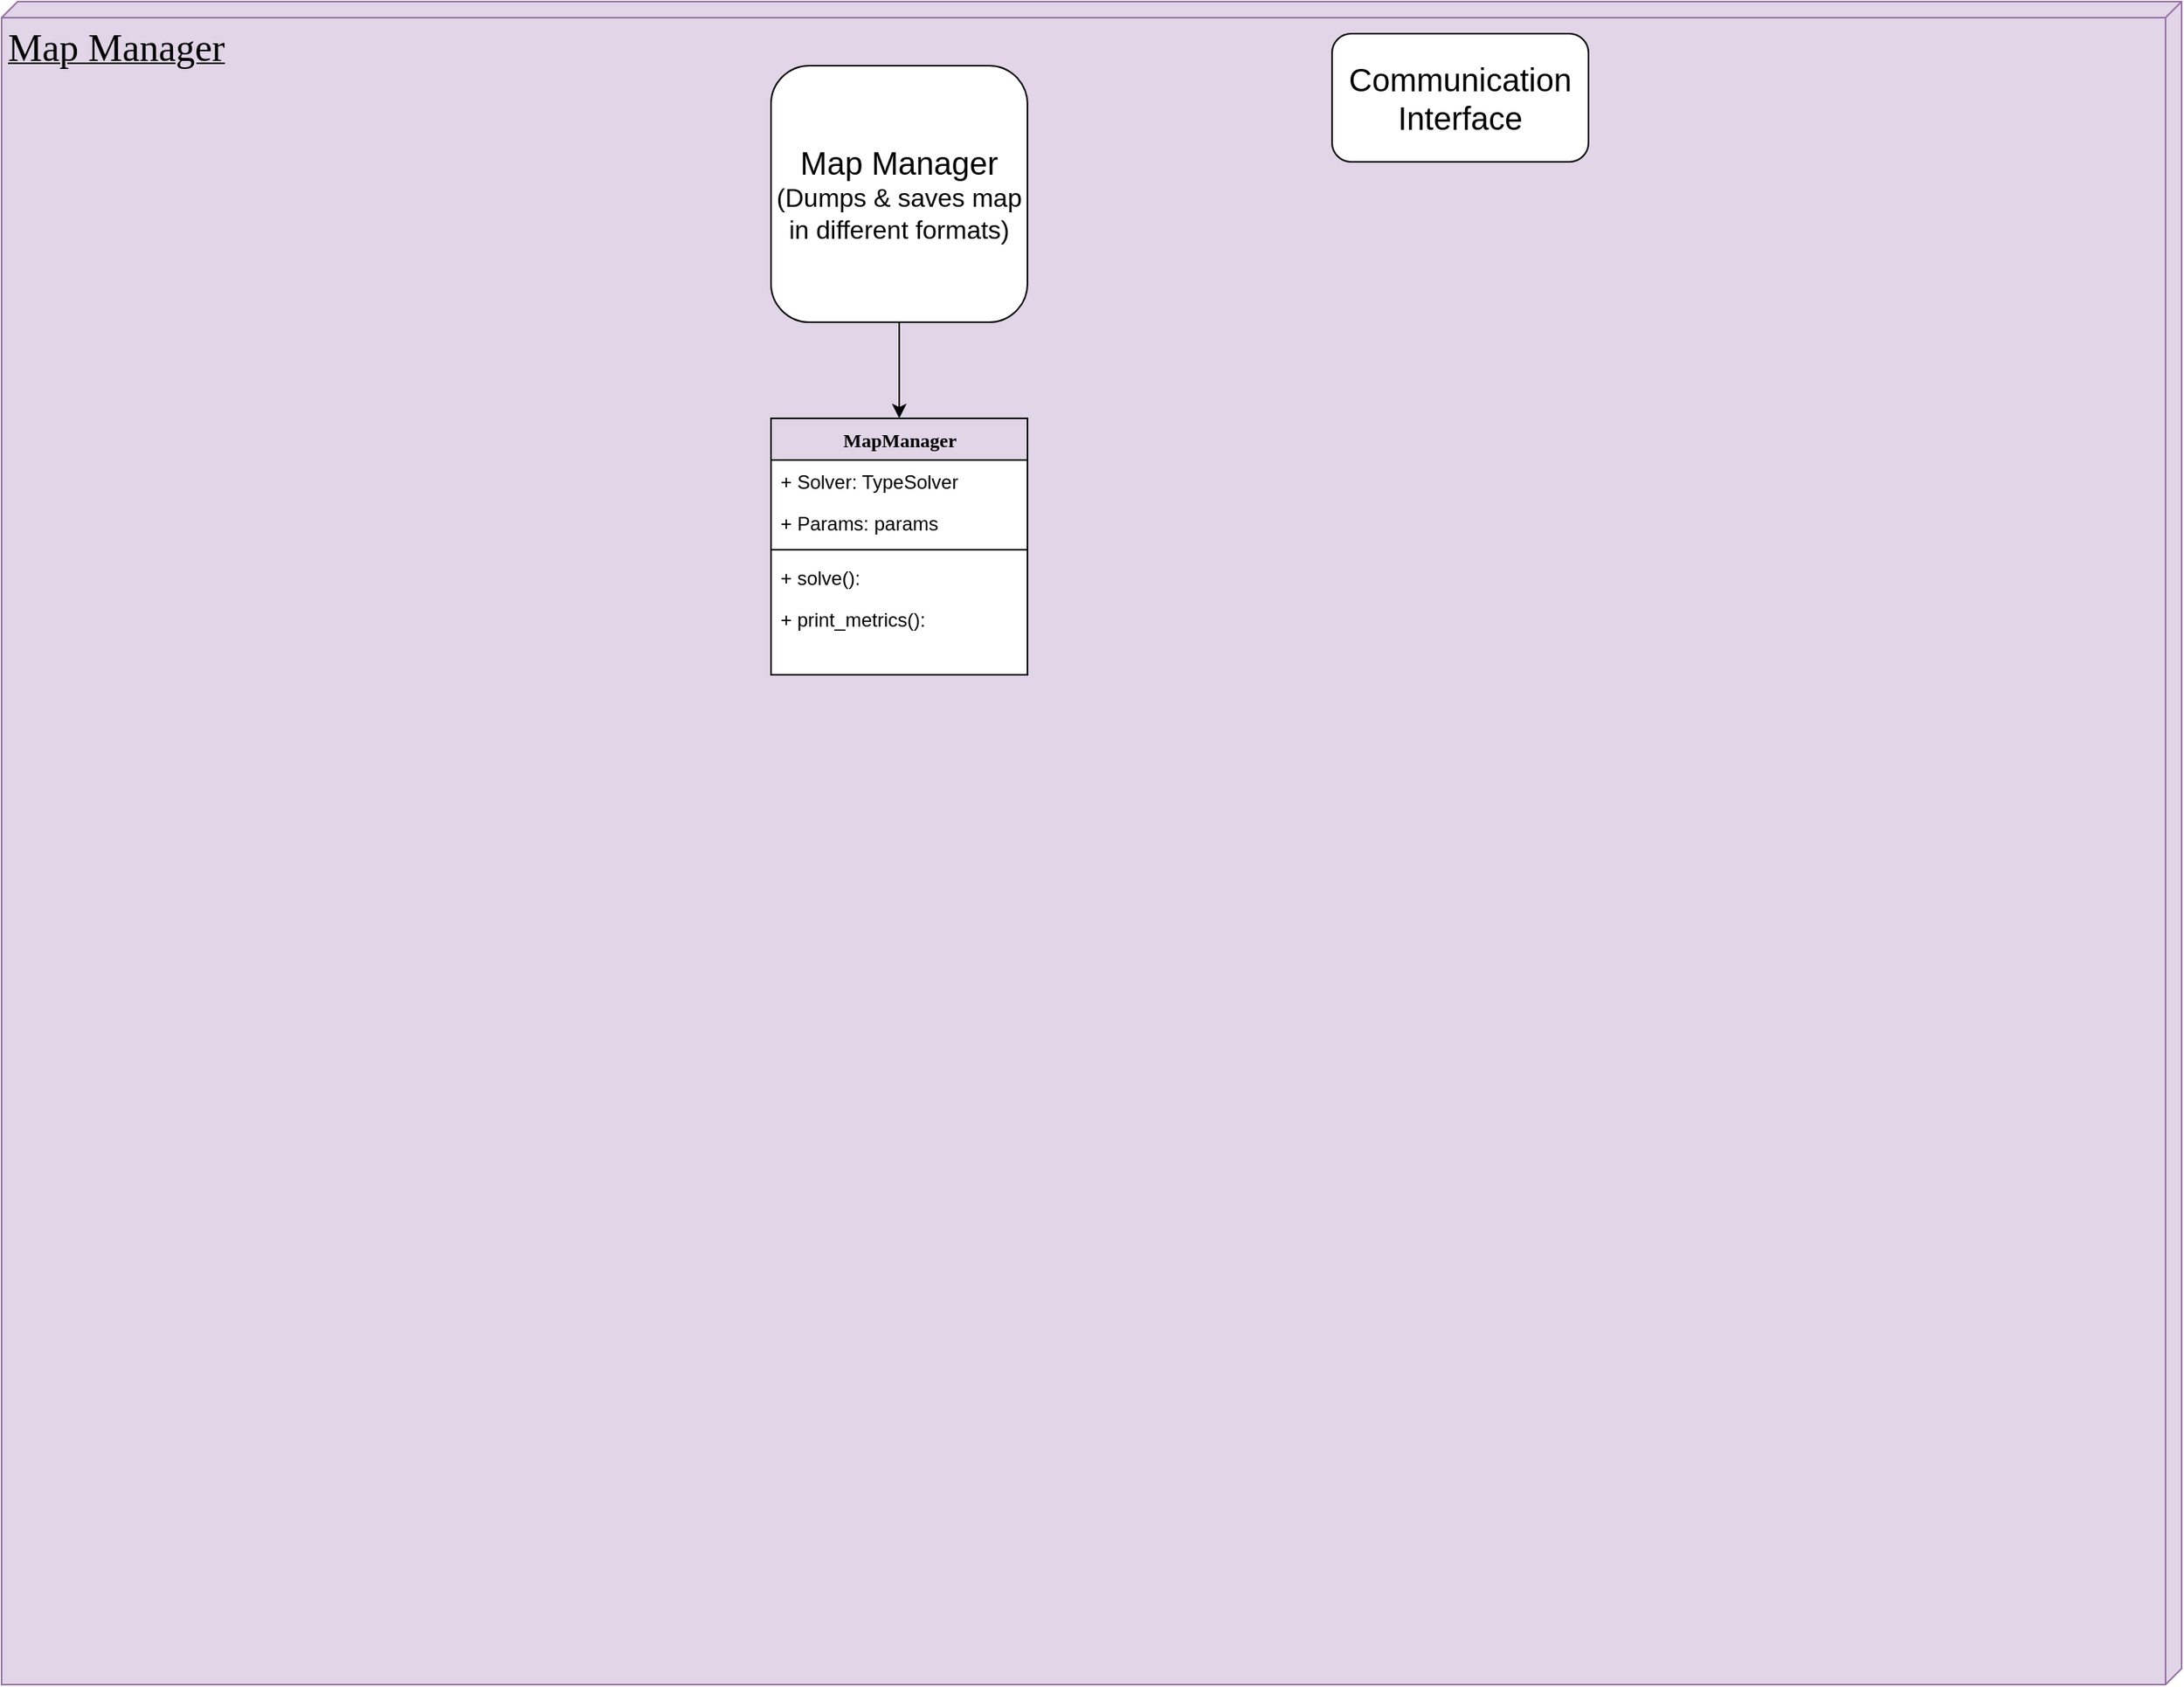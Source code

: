 <mxfile version="21.1.2" type="device">
  <diagram name="Page-1" id="9f46799a-70d6-7492-0946-bef42562c5a5">
    <mxGraphModel dx="3762" dy="911" grid="1" gridSize="10" guides="1" tooltips="1" connect="1" arrows="1" fold="1" page="1" pageScale="1" pageWidth="1100" pageHeight="850" background="none" math="0" shadow="0">
      <root>
        <mxCell id="0" />
        <mxCell id="1" parent="0" />
        <mxCell id="FLbNtWVy3uiNQKEFHm2--223" value="&lt;font style=&quot;font-size: 24px;&quot;&gt;Map Manager&lt;/font&gt;" style="verticalAlign=top;align=left;spacingTop=8;spacingLeft=2;spacingRight=12;shape=cube;size=10;direction=south;fontStyle=4;html=1;rounded=0;shadow=0;comic=0;labelBackgroundColor=none;strokeWidth=1;fontFamily=Verdana;fontSize=12;fillColor=#e1d5e7;strokeColor=#9673a6;" vertex="1" parent="1">
          <mxGeometry x="-2190" y="10" width="1360" height="1050" as="geometry" />
        </mxCell>
        <mxCell id="FLbNtWVy3uiNQKEFHm2--224" style="edgeStyle=orthogonalEdgeStyle;rounded=0;orthogonalLoop=1;jettySize=auto;html=1;exitX=0.5;exitY=1;exitDx=0;exitDy=0;entryX=0.5;entryY=0;entryDx=0;entryDy=0;" edge="1" parent="1" source="FLbNtWVy3uiNQKEFHm2--225" target="FLbNtWVy3uiNQKEFHm2--227">
          <mxGeometry relative="1" as="geometry" />
        </mxCell>
        <mxCell id="FLbNtWVy3uiNQKEFHm2--225" value="&lt;font style=&quot;&quot;&gt;&lt;span style=&quot;font-size: 20px;&quot;&gt;Map Manager&lt;/span&gt;&lt;br&gt;&lt;font style=&quot;font-size: 16px;&quot;&gt;(Dumps &amp;amp; saves map in different formats)&lt;/font&gt;&lt;br&gt;&lt;/font&gt;" style="rounded=1;whiteSpace=wrap;html=1;" vertex="1" parent="1">
          <mxGeometry x="-1710" y="50" width="160" height="160" as="geometry" />
        </mxCell>
        <mxCell id="FLbNtWVy3uiNQKEFHm2--226" value="&lt;font style=&quot;font-size: 20px;&quot;&gt;Communication Interface&lt;/font&gt;" style="rounded=1;whiteSpace=wrap;html=1;" vertex="1" parent="1">
          <mxGeometry x="-1360" y="30" width="160" height="80" as="geometry" />
        </mxCell>
        <mxCell id="FLbNtWVy3uiNQKEFHm2--227" value="MapManager" style="swimlane;html=1;fontStyle=1;align=center;verticalAlign=top;childLayout=stackLayout;horizontal=1;startSize=26;horizontalStack=0;resizeParent=1;resizeLast=0;collapsible=1;marginBottom=0;swimlaneFillColor=#ffffff;rounded=0;shadow=0;comic=0;labelBackgroundColor=none;strokeWidth=1;fillColor=none;fontFamily=Verdana;fontSize=12" vertex="1" parent="1">
          <mxGeometry x="-1710" y="270" width="160" height="160" as="geometry" />
        </mxCell>
        <mxCell id="FLbNtWVy3uiNQKEFHm2--228" value="+ Solver: TypeSolver" style="text;html=1;strokeColor=none;fillColor=none;align=left;verticalAlign=top;spacingLeft=4;spacingRight=4;whiteSpace=wrap;overflow=hidden;rotatable=0;points=[[0,0.5],[1,0.5]];portConstraint=eastwest;" vertex="1" parent="FLbNtWVy3uiNQKEFHm2--227">
          <mxGeometry y="26" width="160" height="26" as="geometry" />
        </mxCell>
        <mxCell id="FLbNtWVy3uiNQKEFHm2--229" value="+ Params: params" style="text;html=1;strokeColor=none;fillColor=none;align=left;verticalAlign=top;spacingLeft=4;spacingRight=4;whiteSpace=wrap;overflow=hidden;rotatable=0;points=[[0,0.5],[1,0.5]];portConstraint=eastwest;" vertex="1" parent="FLbNtWVy3uiNQKEFHm2--227">
          <mxGeometry y="52" width="160" height="26" as="geometry" />
        </mxCell>
        <mxCell id="FLbNtWVy3uiNQKEFHm2--230" value="" style="line;html=1;strokeWidth=1;fillColor=none;align=left;verticalAlign=middle;spacingTop=-1;spacingLeft=3;spacingRight=3;rotatable=0;labelPosition=right;points=[];portConstraint=eastwest;" vertex="1" parent="FLbNtWVy3uiNQKEFHm2--227">
          <mxGeometry y="78" width="160" height="8" as="geometry" />
        </mxCell>
        <mxCell id="FLbNtWVy3uiNQKEFHm2--231" value="+ solve():&amp;nbsp;" style="text;html=1;strokeColor=none;fillColor=none;align=left;verticalAlign=top;spacingLeft=4;spacingRight=4;whiteSpace=wrap;overflow=hidden;rotatable=0;points=[[0,0.5],[1,0.5]];portConstraint=eastwest;" vertex="1" parent="FLbNtWVy3uiNQKEFHm2--227">
          <mxGeometry y="86" width="160" height="26" as="geometry" />
        </mxCell>
        <mxCell id="FLbNtWVy3uiNQKEFHm2--232" value="+ print_metrics():&amp;nbsp;" style="text;html=1;strokeColor=none;fillColor=none;align=left;verticalAlign=top;spacingLeft=4;spacingRight=4;whiteSpace=wrap;overflow=hidden;rotatable=0;points=[[0,0.5],[1,0.5]];portConstraint=eastwest;" vertex="1" parent="FLbNtWVy3uiNQKEFHm2--227">
          <mxGeometry y="112" width="160" height="26" as="geometry" />
        </mxCell>
      </root>
    </mxGraphModel>
  </diagram>
</mxfile>

